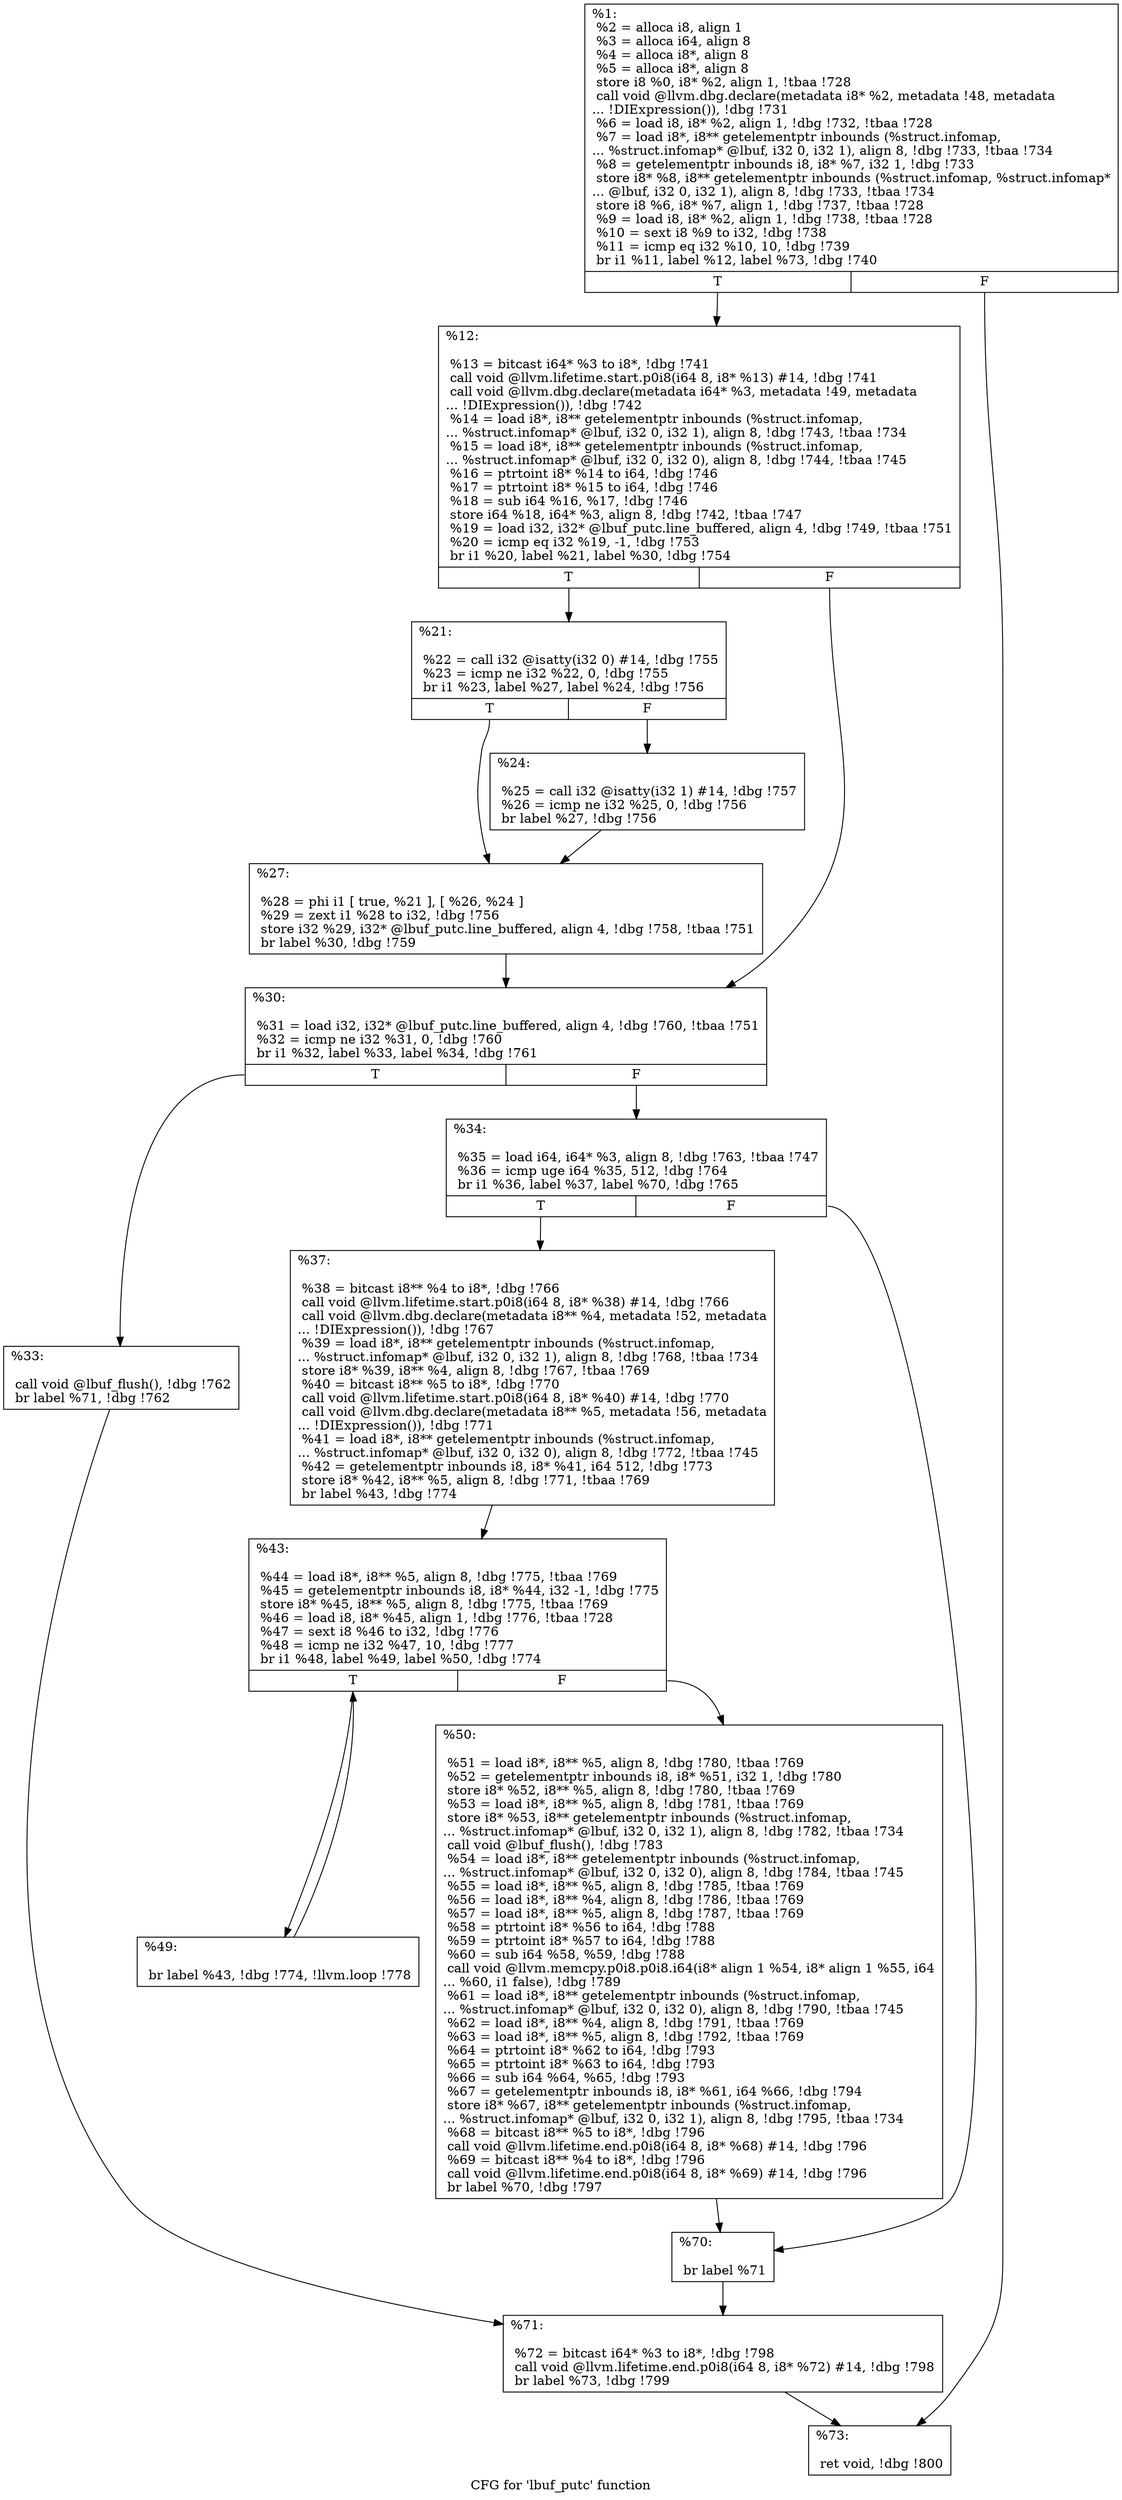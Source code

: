 digraph "CFG for 'lbuf_putc' function" {
	label="CFG for 'lbuf_putc' function";

	Node0x16ae080 [shape=record,label="{%1:\l  %2 = alloca i8, align 1\l  %3 = alloca i64, align 8\l  %4 = alloca i8*, align 8\l  %5 = alloca i8*, align 8\l  store i8 %0, i8* %2, align 1, !tbaa !728\l  call void @llvm.dbg.declare(metadata i8* %2, metadata !48, metadata\l... !DIExpression()), !dbg !731\l  %6 = load i8, i8* %2, align 1, !dbg !732, !tbaa !728\l  %7 = load i8*, i8** getelementptr inbounds (%struct.infomap,\l... %struct.infomap* @lbuf, i32 0, i32 1), align 8, !dbg !733, !tbaa !734\l  %8 = getelementptr inbounds i8, i8* %7, i32 1, !dbg !733\l  store i8* %8, i8** getelementptr inbounds (%struct.infomap, %struct.infomap*\l... @lbuf, i32 0, i32 1), align 8, !dbg !733, !tbaa !734\l  store i8 %6, i8* %7, align 1, !dbg !737, !tbaa !728\l  %9 = load i8, i8* %2, align 1, !dbg !738, !tbaa !728\l  %10 = sext i8 %9 to i32, !dbg !738\l  %11 = icmp eq i32 %10, 10, !dbg !739\l  br i1 %11, label %12, label %73, !dbg !740\l|{<s0>T|<s1>F}}"];
	Node0x16ae080:s0 -> Node0x1699290;
	Node0x16ae080:s1 -> Node0x16996a0;
	Node0x1699290 [shape=record,label="{%12:\l\l  %13 = bitcast i64* %3 to i8*, !dbg !741\l  call void @llvm.lifetime.start.p0i8(i64 8, i8* %13) #14, !dbg !741\l  call void @llvm.dbg.declare(metadata i64* %3, metadata !49, metadata\l... !DIExpression()), !dbg !742\l  %14 = load i8*, i8** getelementptr inbounds (%struct.infomap,\l... %struct.infomap* @lbuf, i32 0, i32 1), align 8, !dbg !743, !tbaa !734\l  %15 = load i8*, i8** getelementptr inbounds (%struct.infomap,\l... %struct.infomap* @lbuf, i32 0, i32 0), align 8, !dbg !744, !tbaa !745\l  %16 = ptrtoint i8* %14 to i64, !dbg !746\l  %17 = ptrtoint i8* %15 to i64, !dbg !746\l  %18 = sub i64 %16, %17, !dbg !746\l  store i64 %18, i64* %3, align 8, !dbg !742, !tbaa !747\l  %19 = load i32, i32* @lbuf_putc.line_buffered, align 4, !dbg !749, !tbaa !751\l  %20 = icmp eq i32 %19, -1, !dbg !753\l  br i1 %20, label %21, label %30, !dbg !754\l|{<s0>T|<s1>F}}"];
	Node0x1699290:s0 -> Node0x16992e0;
	Node0x1699290:s1 -> Node0x16993d0;
	Node0x16992e0 [shape=record,label="{%21:\l\l  %22 = call i32 @isatty(i32 0) #14, !dbg !755\l  %23 = icmp ne i32 %22, 0, !dbg !755\l  br i1 %23, label %27, label %24, !dbg !756\l|{<s0>T|<s1>F}}"];
	Node0x16992e0:s0 -> Node0x1699380;
	Node0x16992e0:s1 -> Node0x1699330;
	Node0x1699330 [shape=record,label="{%24:\l\l  %25 = call i32 @isatty(i32 1) #14, !dbg !757\l  %26 = icmp ne i32 %25, 0, !dbg !756\l  br label %27, !dbg !756\l}"];
	Node0x1699330 -> Node0x1699380;
	Node0x1699380 [shape=record,label="{%27:\l\l  %28 = phi i1 [ true, %21 ], [ %26, %24 ]\l  %29 = zext i1 %28 to i32, !dbg !756\l  store i32 %29, i32* @lbuf_putc.line_buffered, align 4, !dbg !758, !tbaa !751\l  br label %30, !dbg !759\l}"];
	Node0x1699380 -> Node0x16993d0;
	Node0x16993d0 [shape=record,label="{%30:\l\l  %31 = load i32, i32* @lbuf_putc.line_buffered, align 4, !dbg !760, !tbaa !751\l  %32 = icmp ne i32 %31, 0, !dbg !760\l  br i1 %32, label %33, label %34, !dbg !761\l|{<s0>T|<s1>F}}"];
	Node0x16993d0:s0 -> Node0x1699420;
	Node0x16993d0:s1 -> Node0x1699470;
	Node0x1699420 [shape=record,label="{%33:\l\l  call void @lbuf_flush(), !dbg !762\l  br label %71, !dbg !762\l}"];
	Node0x1699420 -> Node0x1699650;
	Node0x1699470 [shape=record,label="{%34:\l\l  %35 = load i64, i64* %3, align 8, !dbg !763, !tbaa !747\l  %36 = icmp uge i64 %35, 512, !dbg !764\l  br i1 %36, label %37, label %70, !dbg !765\l|{<s0>T|<s1>F}}"];
	Node0x1699470:s0 -> Node0x16994c0;
	Node0x1699470:s1 -> Node0x1699600;
	Node0x16994c0 [shape=record,label="{%37:\l\l  %38 = bitcast i8** %4 to i8*, !dbg !766\l  call void @llvm.lifetime.start.p0i8(i64 8, i8* %38) #14, !dbg !766\l  call void @llvm.dbg.declare(metadata i8** %4, metadata !52, metadata\l... !DIExpression()), !dbg !767\l  %39 = load i8*, i8** getelementptr inbounds (%struct.infomap,\l... %struct.infomap* @lbuf, i32 0, i32 1), align 8, !dbg !768, !tbaa !734\l  store i8* %39, i8** %4, align 8, !dbg !767, !tbaa !769\l  %40 = bitcast i8** %5 to i8*, !dbg !770\l  call void @llvm.lifetime.start.p0i8(i64 8, i8* %40) #14, !dbg !770\l  call void @llvm.dbg.declare(metadata i8** %5, metadata !56, metadata\l... !DIExpression()), !dbg !771\l  %41 = load i8*, i8** getelementptr inbounds (%struct.infomap,\l... %struct.infomap* @lbuf, i32 0, i32 0), align 8, !dbg !772, !tbaa !745\l  %42 = getelementptr inbounds i8, i8* %41, i64 512, !dbg !773\l  store i8* %42, i8** %5, align 8, !dbg !771, !tbaa !769\l  br label %43, !dbg !774\l}"];
	Node0x16994c0 -> Node0x1699510;
	Node0x1699510 [shape=record,label="{%43:\l\l  %44 = load i8*, i8** %5, align 8, !dbg !775, !tbaa !769\l  %45 = getelementptr inbounds i8, i8* %44, i32 -1, !dbg !775\l  store i8* %45, i8** %5, align 8, !dbg !775, !tbaa !769\l  %46 = load i8, i8* %45, align 1, !dbg !776, !tbaa !728\l  %47 = sext i8 %46 to i32, !dbg !776\l  %48 = icmp ne i32 %47, 10, !dbg !777\l  br i1 %48, label %49, label %50, !dbg !774\l|{<s0>T|<s1>F}}"];
	Node0x1699510:s0 -> Node0x1699560;
	Node0x1699510:s1 -> Node0x16995b0;
	Node0x1699560 [shape=record,label="{%49:\l\l  br label %43, !dbg !774, !llvm.loop !778\l}"];
	Node0x1699560 -> Node0x1699510;
	Node0x16995b0 [shape=record,label="{%50:\l\l  %51 = load i8*, i8** %5, align 8, !dbg !780, !tbaa !769\l  %52 = getelementptr inbounds i8, i8* %51, i32 1, !dbg !780\l  store i8* %52, i8** %5, align 8, !dbg !780, !tbaa !769\l  %53 = load i8*, i8** %5, align 8, !dbg !781, !tbaa !769\l  store i8* %53, i8** getelementptr inbounds (%struct.infomap,\l... %struct.infomap* @lbuf, i32 0, i32 1), align 8, !dbg !782, !tbaa !734\l  call void @lbuf_flush(), !dbg !783\l  %54 = load i8*, i8** getelementptr inbounds (%struct.infomap,\l... %struct.infomap* @lbuf, i32 0, i32 0), align 8, !dbg !784, !tbaa !745\l  %55 = load i8*, i8** %5, align 8, !dbg !785, !tbaa !769\l  %56 = load i8*, i8** %4, align 8, !dbg !786, !tbaa !769\l  %57 = load i8*, i8** %5, align 8, !dbg !787, !tbaa !769\l  %58 = ptrtoint i8* %56 to i64, !dbg !788\l  %59 = ptrtoint i8* %57 to i64, !dbg !788\l  %60 = sub i64 %58, %59, !dbg !788\l  call void @llvm.memcpy.p0i8.p0i8.i64(i8* align 1 %54, i8* align 1 %55, i64\l... %60, i1 false), !dbg !789\l  %61 = load i8*, i8** getelementptr inbounds (%struct.infomap,\l... %struct.infomap* @lbuf, i32 0, i32 0), align 8, !dbg !790, !tbaa !745\l  %62 = load i8*, i8** %4, align 8, !dbg !791, !tbaa !769\l  %63 = load i8*, i8** %5, align 8, !dbg !792, !tbaa !769\l  %64 = ptrtoint i8* %62 to i64, !dbg !793\l  %65 = ptrtoint i8* %63 to i64, !dbg !793\l  %66 = sub i64 %64, %65, !dbg !793\l  %67 = getelementptr inbounds i8, i8* %61, i64 %66, !dbg !794\l  store i8* %67, i8** getelementptr inbounds (%struct.infomap,\l... %struct.infomap* @lbuf, i32 0, i32 1), align 8, !dbg !795, !tbaa !734\l  %68 = bitcast i8** %5 to i8*, !dbg !796\l  call void @llvm.lifetime.end.p0i8(i64 8, i8* %68) #14, !dbg !796\l  %69 = bitcast i8** %4 to i8*, !dbg !796\l  call void @llvm.lifetime.end.p0i8(i64 8, i8* %69) #14, !dbg !796\l  br label %70, !dbg !797\l}"];
	Node0x16995b0 -> Node0x1699600;
	Node0x1699600 [shape=record,label="{%70:\l\l  br label %71\l}"];
	Node0x1699600 -> Node0x1699650;
	Node0x1699650 [shape=record,label="{%71:\l\l  %72 = bitcast i64* %3 to i8*, !dbg !798\l  call void @llvm.lifetime.end.p0i8(i64 8, i8* %72) #14, !dbg !798\l  br label %73, !dbg !799\l}"];
	Node0x1699650 -> Node0x16996a0;
	Node0x16996a0 [shape=record,label="{%73:\l\l  ret void, !dbg !800\l}"];
}
